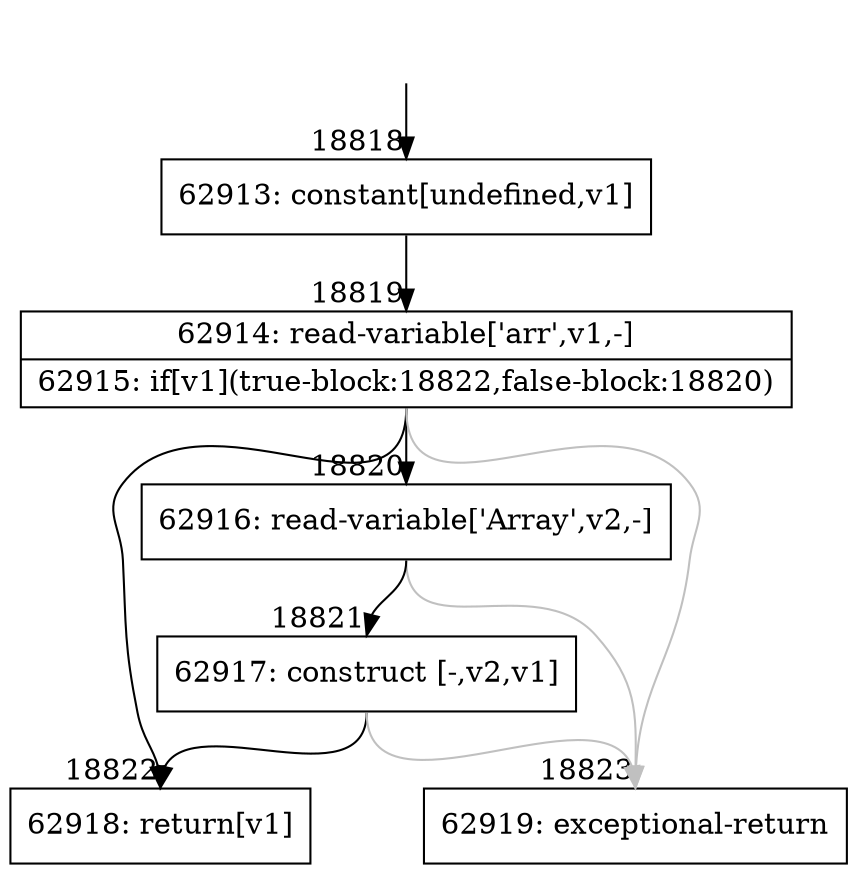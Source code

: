 digraph {
rankdir="TD"
BB_entry1623[shape=none,label=""];
BB_entry1623 -> BB18818 [tailport=s, headport=n, headlabel="    18818"]
BB18818 [shape=record label="{62913: constant[undefined,v1]}" ] 
BB18818 -> BB18819 [tailport=s, headport=n, headlabel="      18819"]
BB18819 [shape=record label="{62914: read-variable['arr',v1,-]|62915: if[v1](true-block:18822,false-block:18820)}" ] 
BB18819 -> BB18822 [tailport=s, headport=n, headlabel="      18822"]
BB18819 -> BB18820 [tailport=s, headport=n, headlabel="      18820"]
BB18819 -> BB18823 [tailport=s, headport=n, color=gray, headlabel="      18823"]
BB18820 [shape=record label="{62916: read-variable['Array',v2,-]}" ] 
BB18820 -> BB18821 [tailport=s, headport=n, headlabel="      18821"]
BB18820 -> BB18823 [tailport=s, headport=n, color=gray]
BB18821 [shape=record label="{62917: construct [-,v2,v1]}" ] 
BB18821 -> BB18822 [tailport=s, headport=n]
BB18821 -> BB18823 [tailport=s, headport=n, color=gray]
BB18822 [shape=record label="{62918: return[v1]}" ] 
BB18823 [shape=record label="{62919: exceptional-return}" ] 
//#$~ 35178
}
